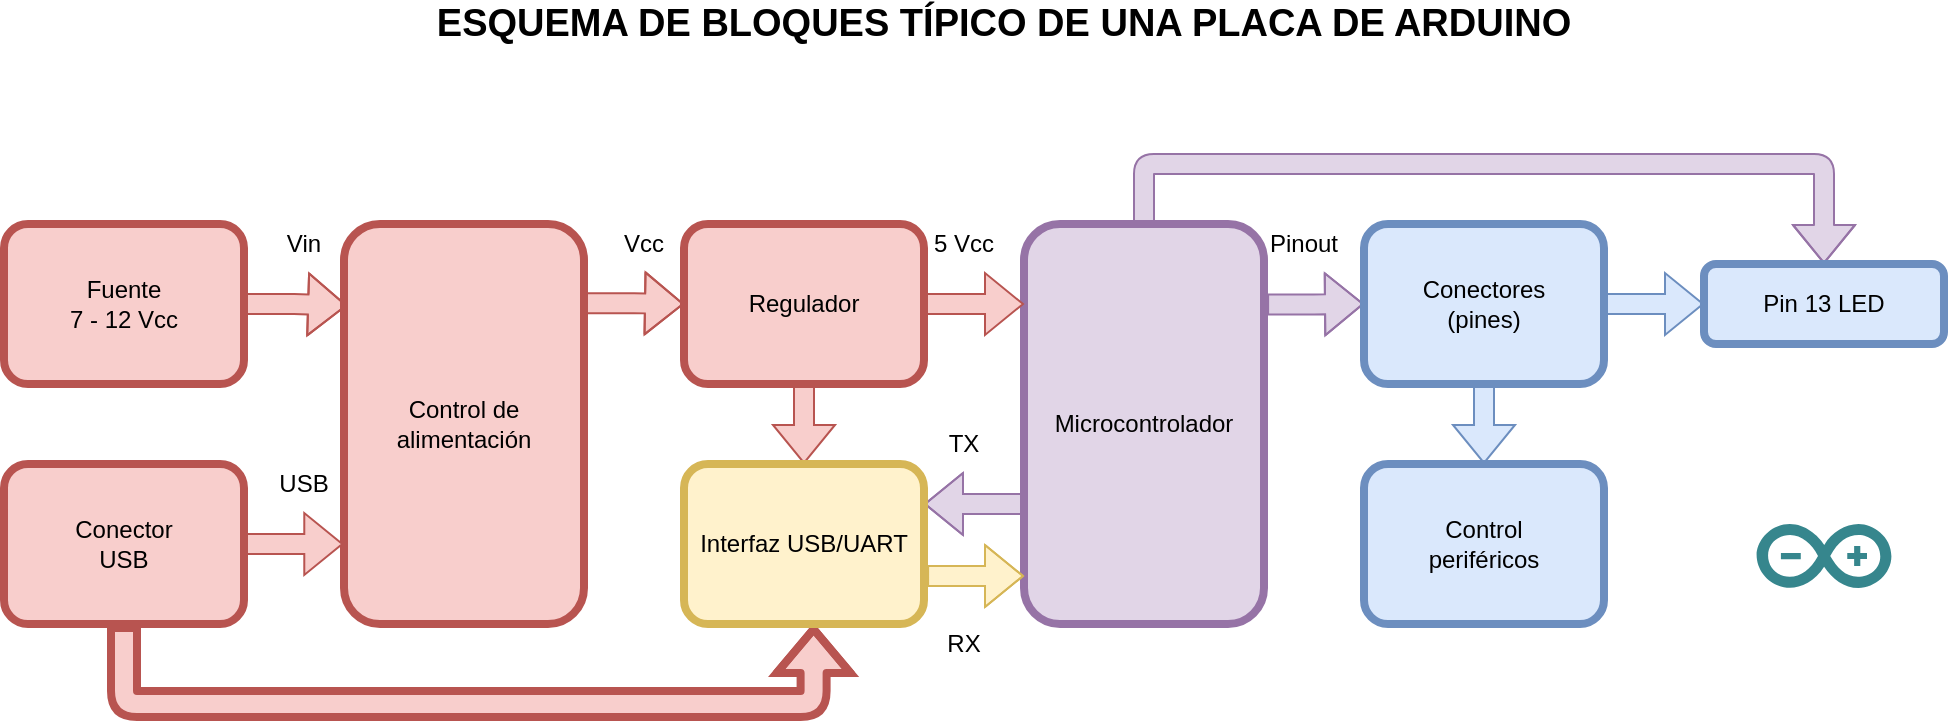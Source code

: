 <mxfile version="14.6.13" type="device"><diagram id="Mjwq6fETeR8NyIaYWgNv" name="Página-1"><mxGraphModel dx="1086" dy="806" grid="1" gridSize="10" guides="1" tooltips="1" connect="1" arrows="1" fold="1" page="1" pageScale="1" pageWidth="1169" pageHeight="827" math="0" shadow="0"><root><mxCell id="0"/><mxCell id="1" parent="0"/><mxCell id="k4BZvWZOwcK5ytiZQwmI-39" value="" style="edgeStyle=orthogonalEdgeStyle;shape=flexArrow;rounded=0;orthogonalLoop=1;jettySize=auto;html=1;entryX=0.013;entryY=0.204;entryDx=0;entryDy=0;entryPerimeter=0;fillColor=#f8cecc;strokeColor=#b85450;" parent="1" source="k4BZvWZOwcK5ytiZQwmI-2" target="k4BZvWZOwcK5ytiZQwmI-4" edge="1"><mxGeometry relative="1" as="geometry"/></mxCell><mxCell id="k4BZvWZOwcK5ytiZQwmI-2" value="Fuente&lt;br&gt;7 - 12 Vcc" style="rounded=1;whiteSpace=wrap;html=1;fillColor=#f8cecc;strokeColor=#b85450;strokeWidth=4;" parent="1" vertex="1"><mxGeometry x="40" y="160" width="120" height="80" as="geometry"/></mxCell><mxCell id="k4BZvWZOwcK5ytiZQwmI-24" style="edgeStyle=orthogonalEdgeStyle;rounded=0;orthogonalLoop=1;jettySize=auto;html=1;exitX=1.004;exitY=0.198;exitDx=0;exitDy=0;entryX=0;entryY=0.5;entryDx=0;entryDy=0;exitPerimeter=0;shape=flexArrow;fillColor=#f8cecc;strokeColor=#b85450;" parent="1" source="k4BZvWZOwcK5ytiZQwmI-4" target="k4BZvWZOwcK5ytiZQwmI-11" edge="1"><mxGeometry relative="1" as="geometry"><Array as="points"><mxPoint x="355" y="200"/></Array></mxGeometry></mxCell><mxCell id="k4BZvWZOwcK5ytiZQwmI-4" value="Control de&lt;br&gt;alimentación" style="rounded=1;whiteSpace=wrap;html=1;strokeWidth=4;fillColor=#f8cecc;strokeColor=#b85450;" parent="1" vertex="1"><mxGeometry x="210" y="160" width="120" height="200" as="geometry"/></mxCell><mxCell id="k4BZvWZOwcK5ytiZQwmI-42" style="edgeStyle=orthogonalEdgeStyle;shape=flexArrow;rounded=0;orthogonalLoop=1;jettySize=auto;html=1;exitX=0;exitY=0.7;exitDx=0;exitDy=0;exitPerimeter=0;fillColor=#e1d5e7;strokeColor=#9673a6;" parent="1" source="k4BZvWZOwcK5ytiZQwmI-9" edge="1"><mxGeometry relative="1" as="geometry"><mxPoint x="500.0" y="300" as="targetPoint"/></mxGeometry></mxCell><mxCell id="k4BZvWZOwcK5ytiZQwmI-43" style="edgeStyle=orthogonalEdgeStyle;shape=flexArrow;rounded=0;orthogonalLoop=1;jettySize=auto;html=1;entryX=0;entryY=0.5;entryDx=0;entryDy=0;exitX=1.013;exitY=0.201;exitDx=0;exitDy=0;exitPerimeter=0;fillColor=#e1d5e7;strokeColor=#9673a6;" parent="1" source="k4BZvWZOwcK5ytiZQwmI-9" target="k4BZvWZOwcK5ytiZQwmI-12" edge="1"><mxGeometry relative="1" as="geometry"/></mxCell><mxCell id="k4BZvWZOwcK5ytiZQwmI-46" style="edgeStyle=orthogonalEdgeStyle;shape=flexArrow;rounded=1;orthogonalLoop=1;jettySize=auto;html=1;entryX=0.5;entryY=0;entryDx=0;entryDy=0;exitX=0.5;exitY=0;exitDx=0;exitDy=0;fillColor=#e1d5e7;strokeColor=#9673a6;sketch=0;" parent="1" source="k4BZvWZOwcK5ytiZQwmI-9" target="k4BZvWZOwcK5ytiZQwmI-15" edge="1"><mxGeometry relative="1" as="geometry"><Array as="points"><mxPoint x="610" y="130"/><mxPoint x="950" y="130"/></Array></mxGeometry></mxCell><mxCell id="k4BZvWZOwcK5ytiZQwmI-9" value="Microcontrolador" style="rounded=1;whiteSpace=wrap;html=1;strokeWidth=4;fillColor=#e1d5e7;strokeColor=#9673a6;" parent="1" vertex="1"><mxGeometry x="550" y="160" width="120" height="200" as="geometry"/></mxCell><mxCell id="k4BZvWZOwcK5ytiZQwmI-28" style="edgeStyle=orthogonalEdgeStyle;rounded=1;orthogonalLoop=1;jettySize=auto;html=1;entryX=0.54;entryY=1.007;entryDx=0;entryDy=0;entryPerimeter=0;fillColor=#f8cecc;strokeColor=#b85450;strokeWidth=4;shape=flexArrow;endArrow=block;endFill=0;startArrow=none;startFill=0;" parent="1" source="k4BZvWZOwcK5ytiZQwmI-10" target="k4BZvWZOwcK5ytiZQwmI-13" edge="1"><mxGeometry relative="1" as="geometry"><Array as="points"><mxPoint x="100" y="400"/><mxPoint x="445" y="400"/></Array></mxGeometry></mxCell><mxCell id="k4BZvWZOwcK5ytiZQwmI-38" value="" style="edgeStyle=orthogonalEdgeStyle;shape=flexArrow;rounded=0;orthogonalLoop=1;jettySize=auto;html=1;entryX=-0.003;entryY=0.8;entryDx=0;entryDy=0;entryPerimeter=0;fillColor=#f8cecc;strokeColor=#b85450;" parent="1" source="k4BZvWZOwcK5ytiZQwmI-10" target="k4BZvWZOwcK5ytiZQwmI-4" edge="1"><mxGeometry relative="1" as="geometry"/></mxCell><mxCell id="k4BZvWZOwcK5ytiZQwmI-10" value="Conector&lt;br&gt;USB" style="rounded=1;whiteSpace=wrap;html=1;fillColor=#f8cecc;strokeColor=#b85450;strokeWidth=4;" parent="1" vertex="1"><mxGeometry x="40" y="280" width="120" height="80" as="geometry"/></mxCell><mxCell id="k4BZvWZOwcK5ytiZQwmI-27" value="" style="edgeStyle=orthogonalEdgeStyle;rounded=0;orthogonalLoop=1;jettySize=auto;html=1;shape=flexArrow;fillColor=#f8cecc;strokeColor=#b85450;" parent="1" source="k4BZvWZOwcK5ytiZQwmI-11" target="k4BZvWZOwcK5ytiZQwmI-13" edge="1"><mxGeometry relative="1" as="geometry"/></mxCell><mxCell id="k4BZvWZOwcK5ytiZQwmI-30" value="" style="edgeStyle=orthogonalEdgeStyle;rounded=0;orthogonalLoop=1;jettySize=auto;html=1;shape=flexArrow;fillColor=#f8cecc;strokeColor=#b85450;" parent="1" source="k4BZvWZOwcK5ytiZQwmI-11" target="k4BZvWZOwcK5ytiZQwmI-9" edge="1"><mxGeometry relative="1" as="geometry"><Array as="points"><mxPoint x="620" y="200"/><mxPoint x="620" y="200"/></Array></mxGeometry></mxCell><mxCell id="k4BZvWZOwcK5ytiZQwmI-11" value="Regulador" style="rounded=1;whiteSpace=wrap;html=1;fillColor=#f8cecc;strokeColor=#b85450;strokeWidth=4;" parent="1" vertex="1"><mxGeometry x="380" y="160" width="120" height="80" as="geometry"/></mxCell><mxCell id="k4BZvWZOwcK5ytiZQwmI-44" value="" style="edgeStyle=orthogonalEdgeStyle;shape=flexArrow;rounded=0;orthogonalLoop=1;jettySize=auto;html=1;fillColor=#dae8fc;strokeColor=#6c8ebf;" parent="1" source="k4BZvWZOwcK5ytiZQwmI-12" target="k4BZvWZOwcK5ytiZQwmI-14" edge="1"><mxGeometry relative="1" as="geometry"/></mxCell><mxCell id="k4BZvWZOwcK5ytiZQwmI-45" value="" style="edgeStyle=orthogonalEdgeStyle;shape=flexArrow;rounded=0;orthogonalLoop=1;jettySize=auto;html=1;fillColor=#dae8fc;strokeColor=#6c8ebf;" parent="1" source="k4BZvWZOwcK5ytiZQwmI-12" target="k4BZvWZOwcK5ytiZQwmI-15" edge="1"><mxGeometry relative="1" as="geometry"/></mxCell><mxCell id="k4BZvWZOwcK5ytiZQwmI-12" value="Conectores&lt;br&gt;(pines)" style="rounded=1;whiteSpace=wrap;html=1;fillColor=#dae8fc;strokeColor=#6c8ebf;strokeWidth=4;" parent="1" vertex="1"><mxGeometry x="720" y="160" width="120" height="80" as="geometry"/></mxCell><mxCell id="k4BZvWZOwcK5ytiZQwmI-41" value="" style="edgeStyle=orthogonalEdgeStyle;shape=flexArrow;rounded=0;orthogonalLoop=1;jettySize=auto;html=1;exitX=1.013;exitY=0.7;exitDx=0;exitDy=0;exitPerimeter=0;fillColor=#fff2cc;strokeColor=#d6b656;" parent="1" source="k4BZvWZOwcK5ytiZQwmI-13" edge="1"><mxGeometry relative="1" as="geometry"><mxPoint x="550" y="336" as="targetPoint"/></mxGeometry></mxCell><mxCell id="k4BZvWZOwcK5ytiZQwmI-13" value="Interfaz USB/UART" style="rounded=1;whiteSpace=wrap;html=1;fillColor=#fff2cc;strokeColor=#d6b656;strokeWidth=4;" parent="1" vertex="1"><mxGeometry x="380" y="280" width="120" height="80" as="geometry"/></mxCell><mxCell id="k4BZvWZOwcK5ytiZQwmI-14" value="Control&lt;br&gt;periféricos" style="rounded=1;whiteSpace=wrap;html=1;fillColor=#dae8fc;strokeColor=#6c8ebf;strokeWidth=4;" parent="1" vertex="1"><mxGeometry x="720" y="280" width="120" height="80" as="geometry"/></mxCell><mxCell id="k4BZvWZOwcK5ytiZQwmI-15" value="Pin 13 LED" style="rounded=1;whiteSpace=wrap;html=1;strokeWidth=4;fillColor=#dae8fc;strokeColor=#6c8ebf;" parent="1" vertex="1"><mxGeometry x="890" y="180" width="120" height="40" as="geometry"/></mxCell><mxCell id="k4BZvWZOwcK5ytiZQwmI-47" value="" style="dashed=0;outlineConnect=0;html=1;align=center;labelPosition=center;verticalLabelPosition=bottom;verticalAlign=top;shape=mxgraph.weblogos.arduino;fillColor=#36868D;strokeColor=none" parent="1" vertex="1"><mxGeometry x="916.3" y="310" width="67.4" height="32" as="geometry"/></mxCell><mxCell id="k4BZvWZOwcK5ytiZQwmI-49" value="Vin" style="text;html=1;strokeColor=none;fillColor=none;align=center;verticalAlign=middle;whiteSpace=wrap;rounded=0;" parent="1" vertex="1"><mxGeometry x="170" y="160" width="40" height="20" as="geometry"/></mxCell><mxCell id="k4BZvWZOwcK5ytiZQwmI-50" value="USB" style="text;html=1;strokeColor=none;fillColor=none;align=center;verticalAlign=middle;whiteSpace=wrap;rounded=0;" parent="1" vertex="1"><mxGeometry x="170" y="280" width="40" height="20" as="geometry"/></mxCell><mxCell id="k4BZvWZOwcK5ytiZQwmI-51" value="Vcc" style="text;html=1;strokeColor=none;fillColor=none;align=center;verticalAlign=middle;whiteSpace=wrap;rounded=0;" parent="1" vertex="1"><mxGeometry x="340" y="160" width="40" height="20" as="geometry"/></mxCell><mxCell id="k4BZvWZOwcK5ytiZQwmI-52" value="5 Vcc" style="text;html=1;strokeColor=none;fillColor=none;align=center;verticalAlign=middle;whiteSpace=wrap;rounded=0;" parent="1" vertex="1"><mxGeometry x="500" y="160" width="40" height="20" as="geometry"/></mxCell><mxCell id="k4BZvWZOwcK5ytiZQwmI-53" value="TX" style="text;html=1;strokeColor=none;fillColor=none;align=center;verticalAlign=middle;whiteSpace=wrap;rounded=0;" parent="1" vertex="1"><mxGeometry x="500" y="260" width="40" height="20" as="geometry"/></mxCell><mxCell id="k4BZvWZOwcK5ytiZQwmI-54" value="RX" style="text;html=1;strokeColor=none;fillColor=none;align=center;verticalAlign=middle;whiteSpace=wrap;rounded=0;" parent="1" vertex="1"><mxGeometry x="500" y="360" width="40" height="20" as="geometry"/></mxCell><mxCell id="k4BZvWZOwcK5ytiZQwmI-55" value="Pinout" style="text;html=1;strokeColor=none;fillColor=none;align=center;verticalAlign=middle;whiteSpace=wrap;rounded=0;" parent="1" vertex="1"><mxGeometry x="670" y="160" width="40" height="20" as="geometry"/></mxCell><mxCell id="k4BZvWZOwcK5ytiZQwmI-56" value="ESQUEMA DE BLOQUES TÍPICO DE UNA PLACA DE ARDUINO" style="text;html=1;strokeColor=none;fillColor=none;align=center;verticalAlign=middle;whiteSpace=wrap;rounded=0;fontSize=19;fontStyle=1" parent="1" vertex="1"><mxGeometry x="230" y="50" width="620" height="20" as="geometry"/></mxCell></root></mxGraphModel></diagram></mxfile>